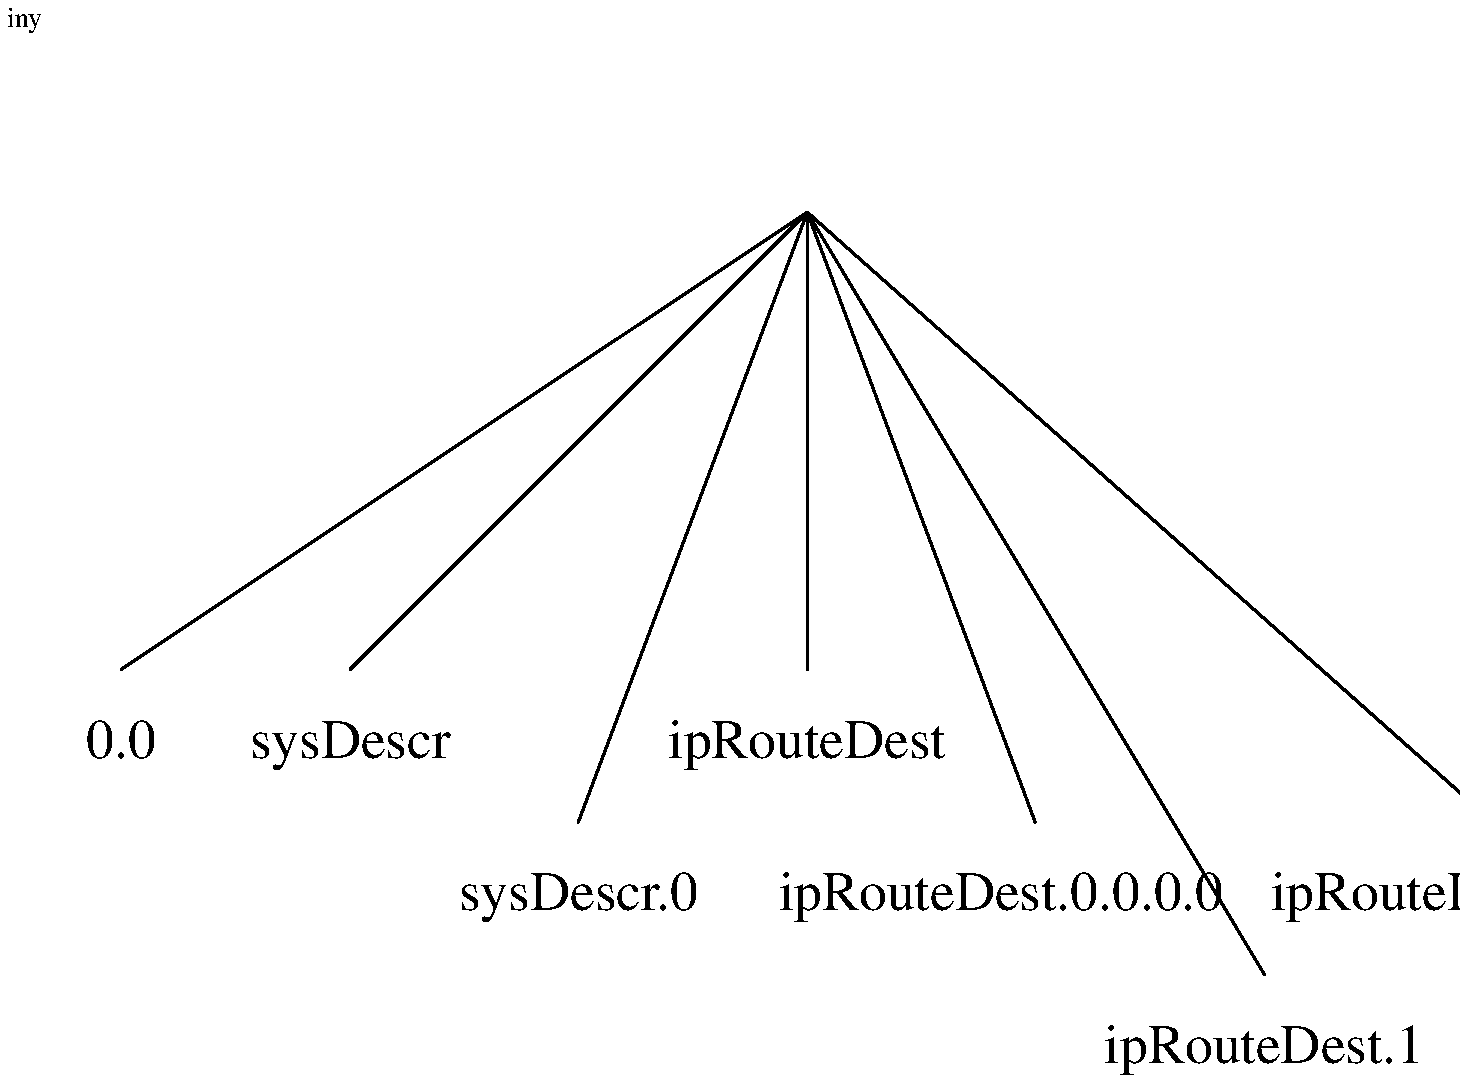 \tiny
.PS 8.0i
.ps 20
## figure S-23
B1:	box invis "0.0"
B2:	box invis "sysDescr" with .w at B1.e
B3:	box invis "sysDescr.0" with .nw at B2.se
B4:	box invis "ipRouteDest" with .sw at B3.ne
B5:	box invis "ipRouteDest.0.0.0.0\ \ \ \ \ " with .nw at B4.se
B7:	box invis "ipRouteDest.1" with .nw at B5.se
B8:	box invis "ipRouteDest.1.0.0.0" with .sw at B7.ne
##
B9:	box invis with .s at ((B1.s.x+B8.s.x)/2, B1.n.y+lineht*3)
	line from B9.s to B1.n
	line from B9.s to B2.n
	line from B9.s to B3.n
	line from B9.s to B4.n
	line from B9.s to B5.n
	line from B9.s to B7.n
	line from B9.s to B8.n
##
.PE
